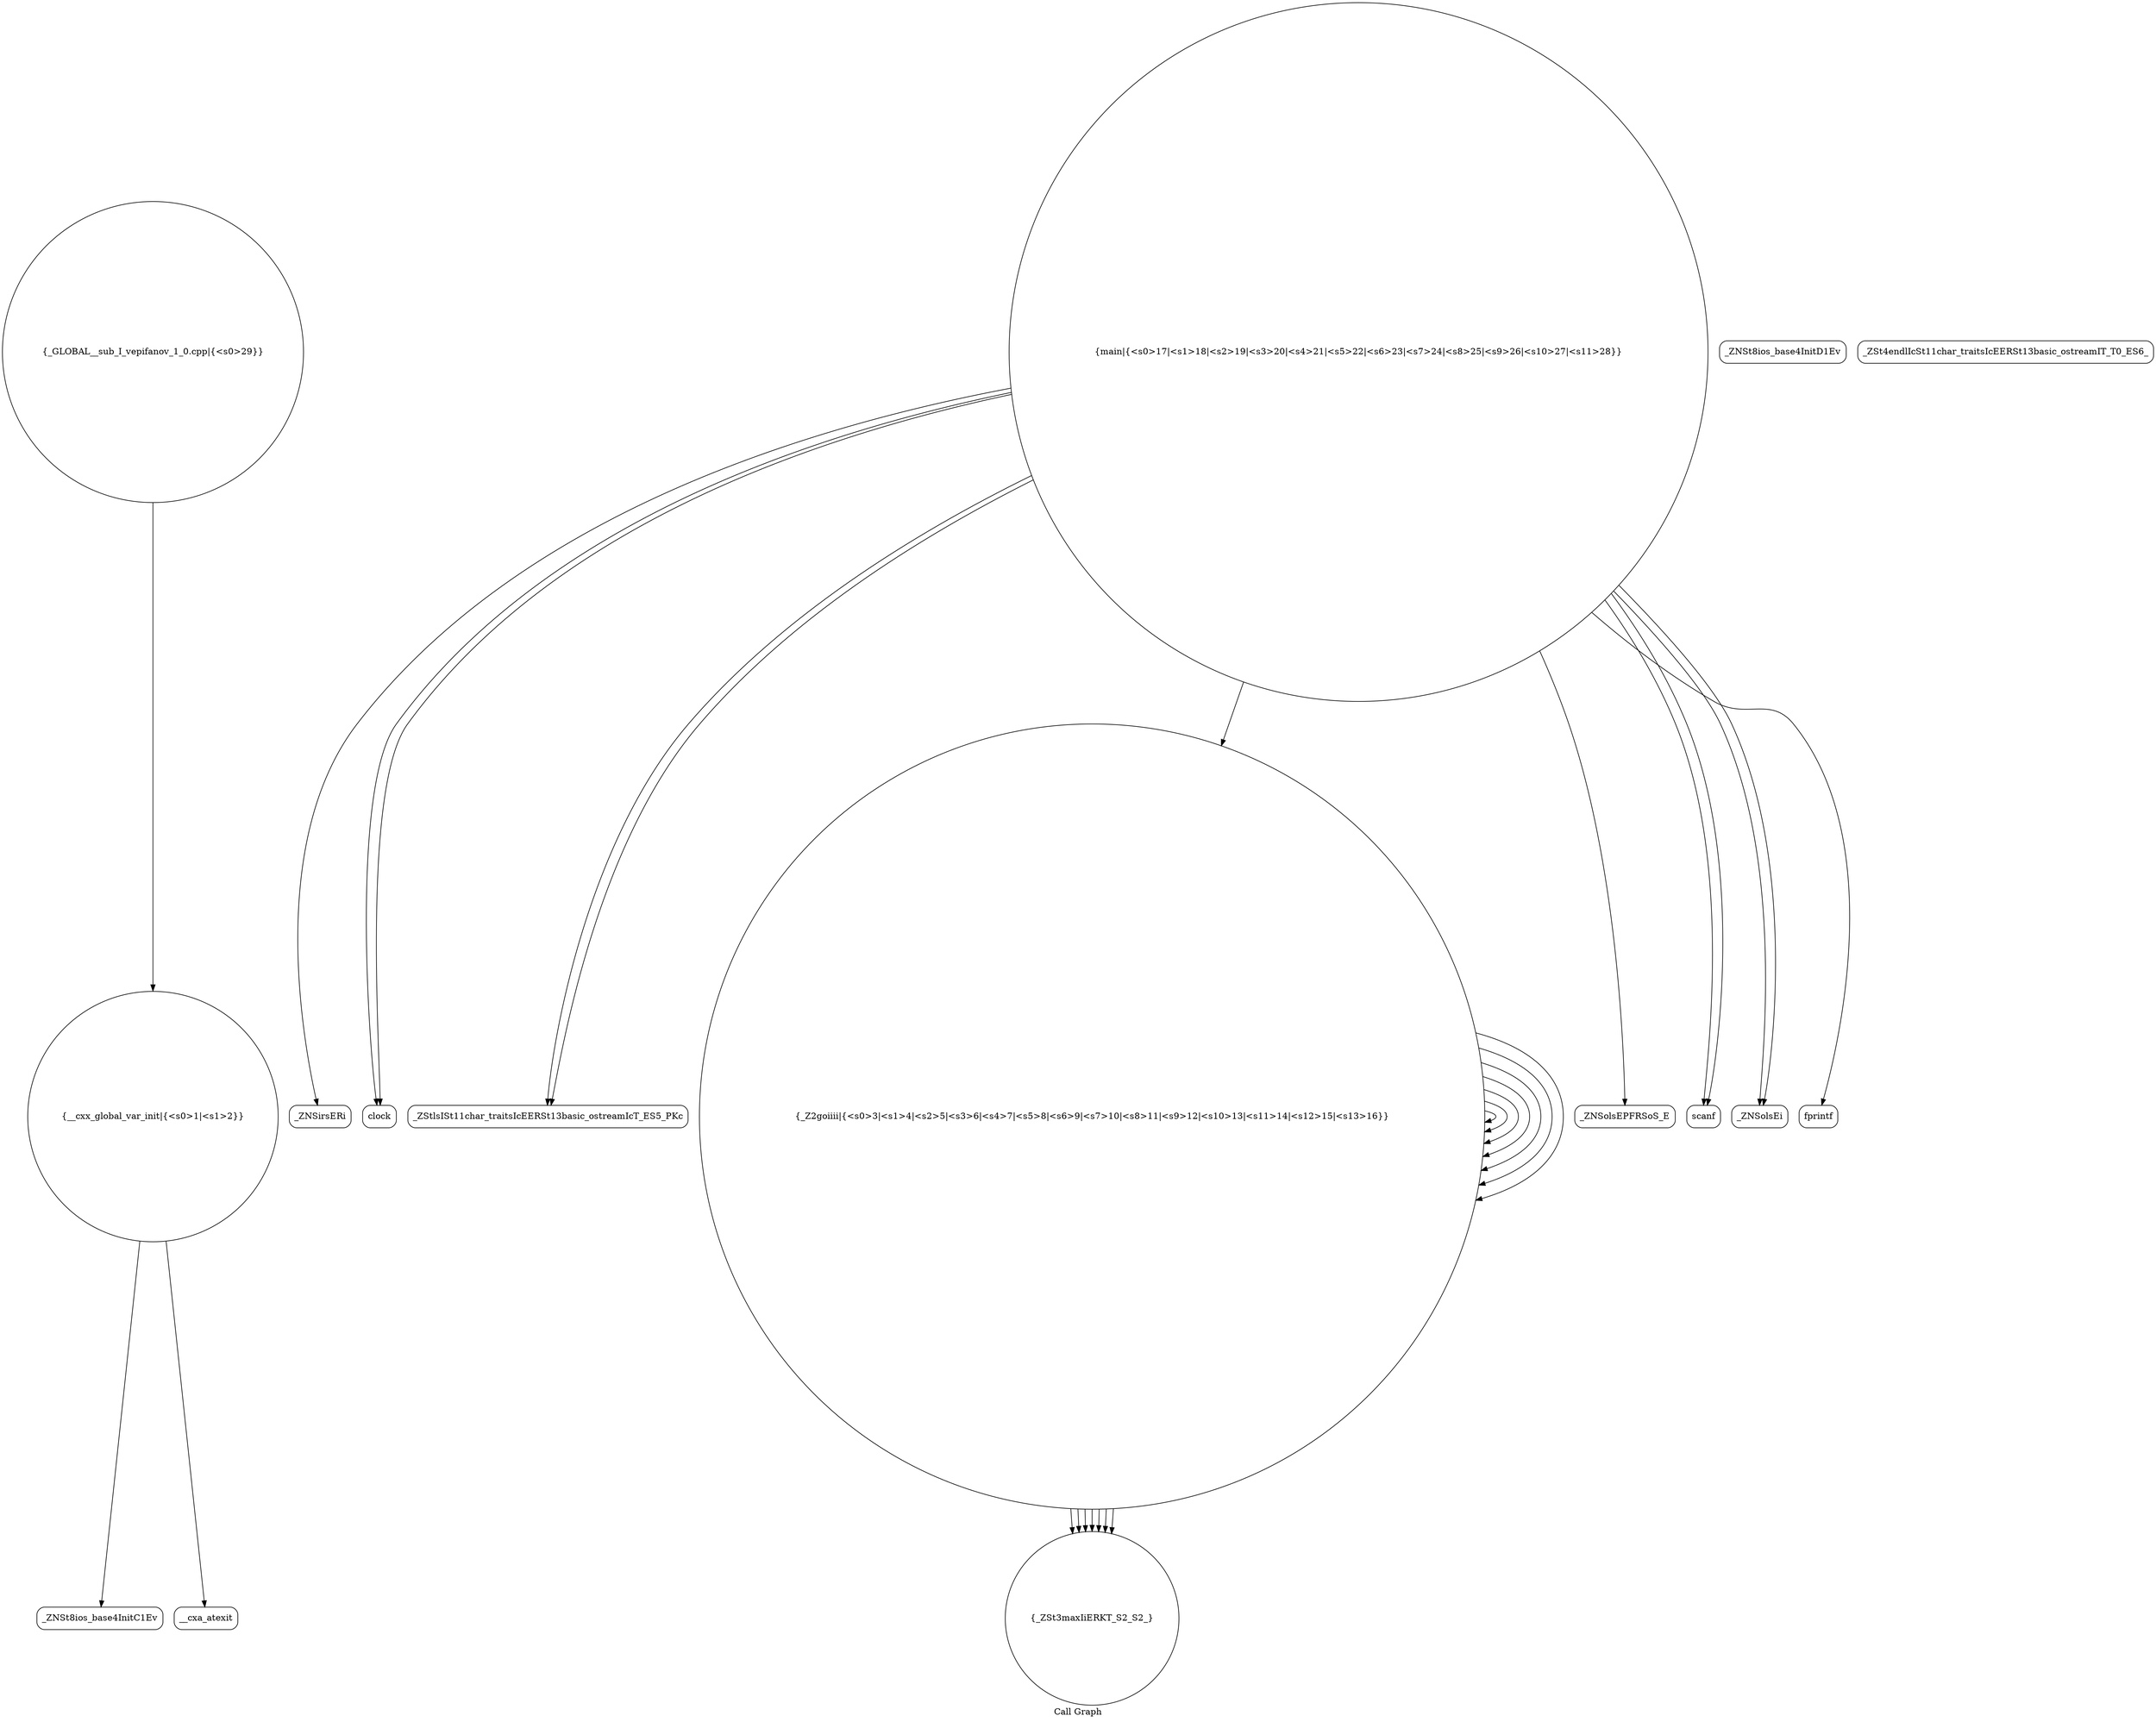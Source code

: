 digraph "Call Graph" {
	label="Call Graph";

	Node0x5652174da8b0 [shape=record,shape=circle,label="{__cxx_global_var_init|{<s0>1|<s1>2}}"];
	Node0x5652174da8b0:s0 -> Node0x5652174dad40[color=black];
	Node0x5652174da8b0:s1 -> Node0x5652174dae40[color=black];
	Node0x5652174db040 [shape=record,shape=Mrecord,label="{_ZNSirsERi}"];
	Node0x5652174db3c0 [shape=record,shape=Mrecord,label="{clock}"];
	Node0x5652174dadc0 [shape=record,shape=Mrecord,label="{_ZNSt8ios_base4InitD1Ev}"];
	Node0x5652174db140 [shape=record,shape=Mrecord,label="{_ZStlsISt11char_traitsIcEERSt13basic_ostreamIcT_ES5_PKc}"];
	Node0x5652174daec0 [shape=record,shape=circle,label="{_Z2goiiii|{<s0>3|<s1>4|<s2>5|<s3>6|<s4>7|<s5>8|<s6>9|<s7>10|<s8>11|<s9>12|<s10>13|<s11>14|<s12>15|<s13>16}}"];
	Node0x5652174daec0:s0 -> Node0x5652174daec0[color=black];
	Node0x5652174daec0:s1 -> Node0x5652174daf40[color=black];
	Node0x5652174daec0:s2 -> Node0x5652174daec0[color=black];
	Node0x5652174daec0:s3 -> Node0x5652174daf40[color=black];
	Node0x5652174daec0:s4 -> Node0x5652174daec0[color=black];
	Node0x5652174daec0:s5 -> Node0x5652174daf40[color=black];
	Node0x5652174daec0:s6 -> Node0x5652174daec0[color=black];
	Node0x5652174daec0:s7 -> Node0x5652174daf40[color=black];
	Node0x5652174daec0:s8 -> Node0x5652174daec0[color=black];
	Node0x5652174daec0:s9 -> Node0x5652174daf40[color=black];
	Node0x5652174daec0:s10 -> Node0x5652174daec0[color=black];
	Node0x5652174daec0:s11 -> Node0x5652174daf40[color=black];
	Node0x5652174daec0:s12 -> Node0x5652174daec0[color=black];
	Node0x5652174daec0:s13 -> Node0x5652174daf40[color=black];
	Node0x5652174db240 [shape=record,shape=Mrecord,label="{_ZNSolsEPFRSoS_E}"];
	Node0x5652174dafc0 [shape=record,shape=circle,label="{main|{<s0>17|<s1>18|<s2>19|<s3>20|<s4>21|<s5>22|<s6>23|<s7>24|<s8>25|<s9>26|<s10>27|<s11>28}}"];
	Node0x5652174dafc0:s0 -> Node0x5652174db040[color=black];
	Node0x5652174dafc0:s1 -> Node0x5652174db0c0[color=black];
	Node0x5652174dafc0:s2 -> Node0x5652174db0c0[color=black];
	Node0x5652174dafc0:s3 -> Node0x5652174db140[color=black];
	Node0x5652174dafc0:s4 -> Node0x5652174db1c0[color=black];
	Node0x5652174dafc0:s5 -> Node0x5652174db140[color=black];
	Node0x5652174dafc0:s6 -> Node0x5652174daec0[color=black];
	Node0x5652174dafc0:s7 -> Node0x5652174db1c0[color=black];
	Node0x5652174dafc0:s8 -> Node0x5652174db240[color=black];
	Node0x5652174dafc0:s9 -> Node0x5652174db3c0[color=black];
	Node0x5652174dafc0:s10 -> Node0x5652174db3c0[color=black];
	Node0x5652174dafc0:s11 -> Node0x5652174db340[color=black];
	Node0x5652174db340 [shape=record,shape=Mrecord,label="{fprintf}"];
	Node0x5652174dad40 [shape=record,shape=Mrecord,label="{_ZNSt8ios_base4InitC1Ev}"];
	Node0x5652174db0c0 [shape=record,shape=Mrecord,label="{scanf}"];
	Node0x5652174db440 [shape=record,shape=circle,label="{_GLOBAL__sub_I_vepifanov_1_0.cpp|{<s0>29}}"];
	Node0x5652174db440:s0 -> Node0x5652174da8b0[color=black];
	Node0x5652174dae40 [shape=record,shape=Mrecord,label="{__cxa_atexit}"];
	Node0x5652174db1c0 [shape=record,shape=Mrecord,label="{_ZNSolsEi}"];
	Node0x5652174daf40 [shape=record,shape=circle,label="{_ZSt3maxIiERKT_S2_S2_}"];
	Node0x5652174db2c0 [shape=record,shape=Mrecord,label="{_ZSt4endlIcSt11char_traitsIcEERSt13basic_ostreamIT_T0_ES6_}"];
}
